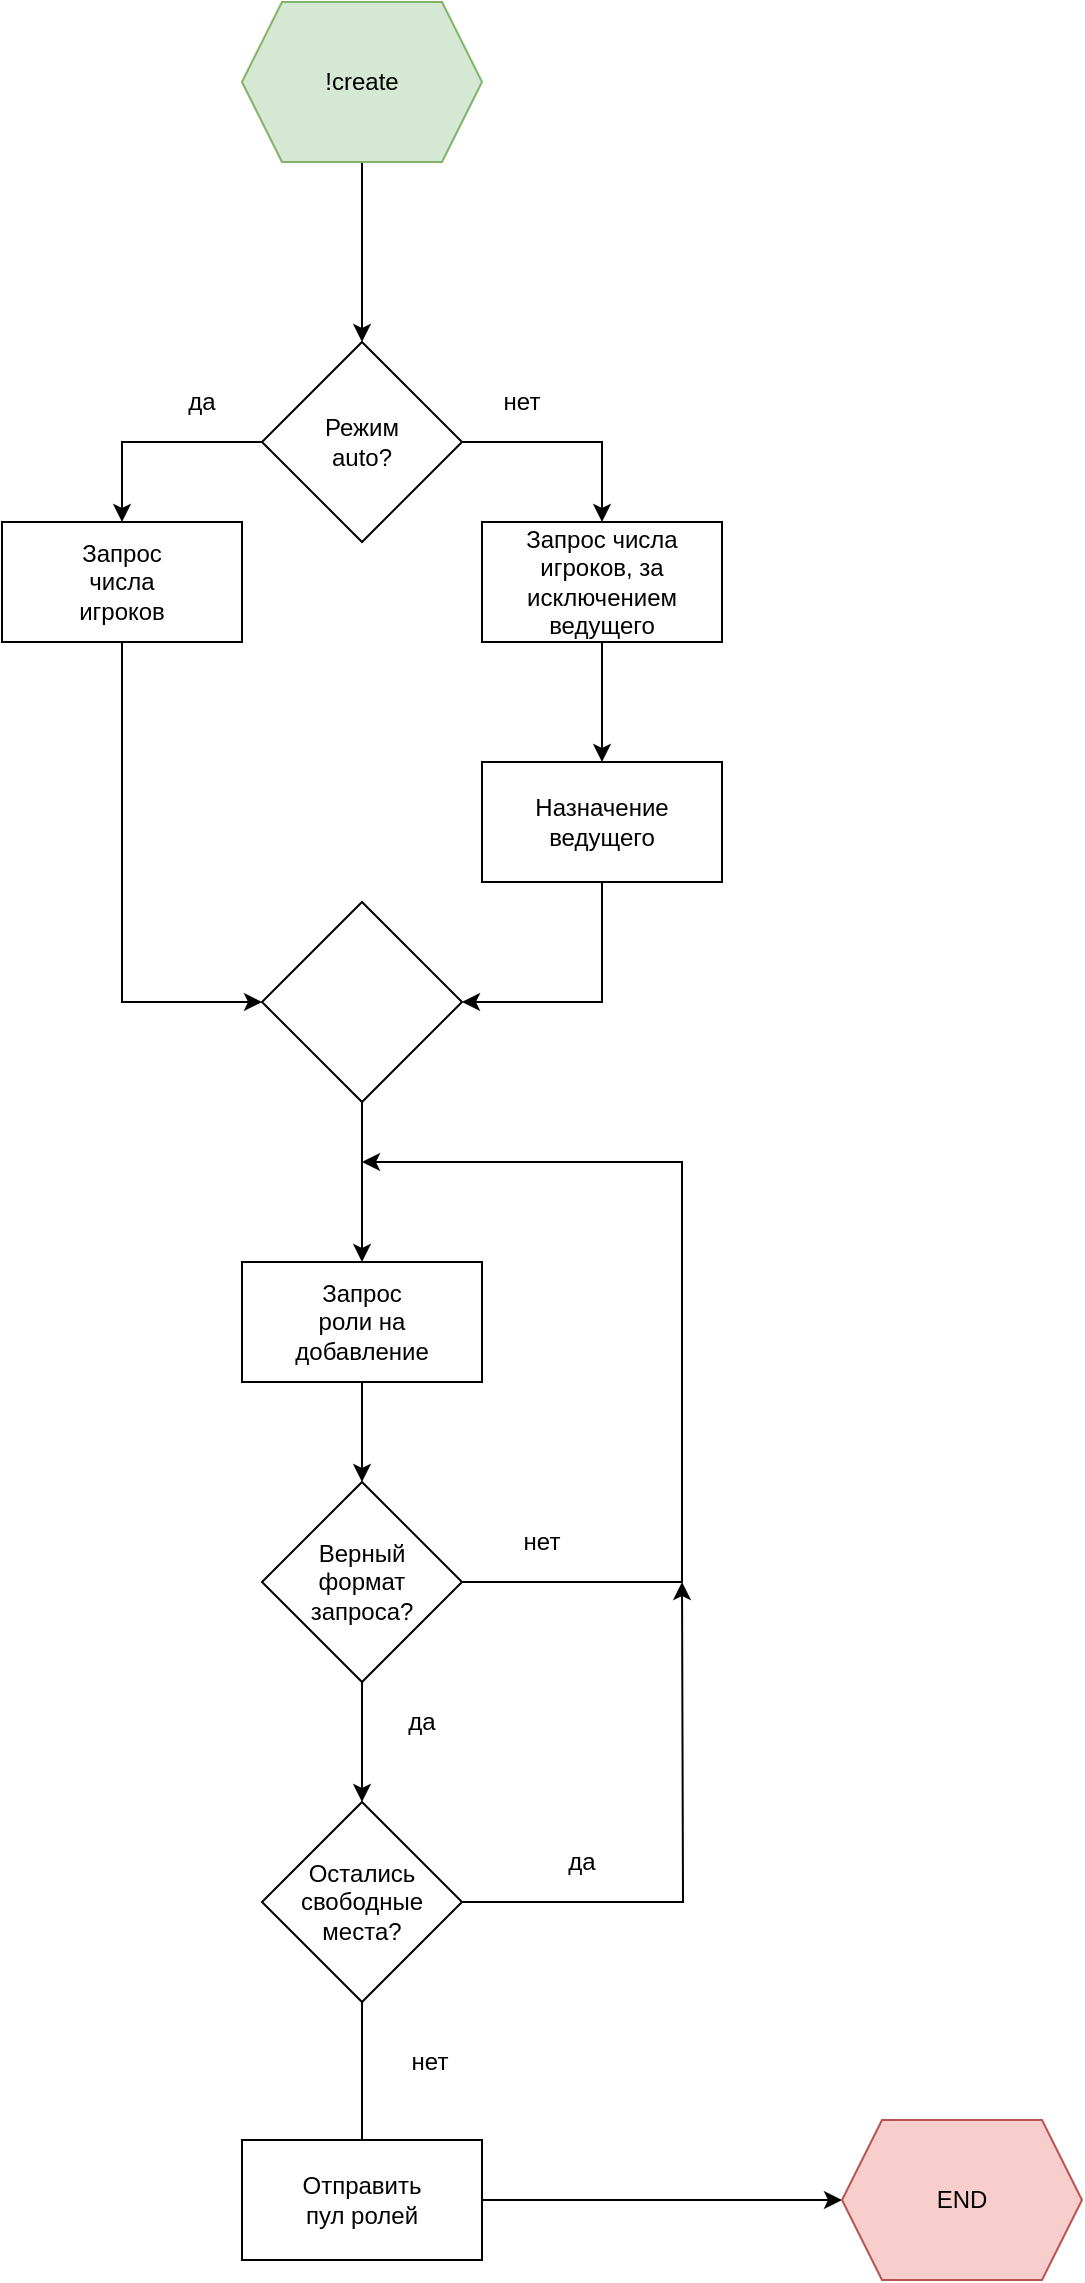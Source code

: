 <mxfile version="13.10.1" type="github">
  <diagram id="w8P9SFxpXz_zc_7xWL9J" name="Page-1">
    <mxGraphModel dx="1422" dy="794" grid="1" gridSize="10" guides="1" tooltips="1" connect="1" arrows="1" fold="1" page="1" pageScale="1" pageWidth="827" pageHeight="1169" math="0" shadow="0">
      <root>
        <mxCell id="0" />
        <mxCell id="1" parent="0" />
        <mxCell id="mJhWvuHofkYtOUL0Jg1Y-17" style="edgeStyle=orthogonalEdgeStyle;rounded=0;orthogonalLoop=1;jettySize=auto;html=1;exitX=0.5;exitY=1;exitDx=0;exitDy=0;entryX=0.5;entryY=0;entryDx=0;entryDy=0;" edge="1" parent="1" source="mJhWvuHofkYtOUL0Jg1Y-12" target="mJhWvuHofkYtOUL0Jg1Y-16">
          <mxGeometry relative="1" as="geometry" />
        </mxCell>
        <mxCell id="mJhWvuHofkYtOUL0Jg1Y-12" value="" style="shape=hexagon;perimeter=hexagonPerimeter2;whiteSpace=wrap;html=1;fixedSize=1;fillColor=#d5e8d4;strokeColor=#82b366;" vertex="1" parent="1">
          <mxGeometry x="300" y="20" width="120" height="80" as="geometry" />
        </mxCell>
        <mxCell id="mJhWvuHofkYtOUL0Jg1Y-13" value="!create" style="text;html=1;strokeColor=none;fillColor=none;align=center;verticalAlign=middle;whiteSpace=wrap;rounded=0;" vertex="1" parent="1">
          <mxGeometry x="340" y="50" width="40" height="20" as="geometry" />
        </mxCell>
        <mxCell id="mJhWvuHofkYtOUL0Jg1Y-20" style="edgeStyle=orthogonalEdgeStyle;rounded=0;orthogonalLoop=1;jettySize=auto;html=1;" edge="1" parent="1" source="mJhWvuHofkYtOUL0Jg1Y-16">
          <mxGeometry relative="1" as="geometry">
            <mxPoint x="240" y="280" as="targetPoint" />
            <Array as="points">
              <mxPoint x="240" y="240" />
            </Array>
          </mxGeometry>
        </mxCell>
        <mxCell id="mJhWvuHofkYtOUL0Jg1Y-31" style="edgeStyle=orthogonalEdgeStyle;rounded=0;orthogonalLoop=1;jettySize=auto;html=1;" edge="1" parent="1" source="mJhWvuHofkYtOUL0Jg1Y-16">
          <mxGeometry relative="1" as="geometry">
            <mxPoint x="480" y="280" as="targetPoint" />
            <Array as="points">
              <mxPoint x="480" y="240" />
            </Array>
          </mxGeometry>
        </mxCell>
        <mxCell id="mJhWvuHofkYtOUL0Jg1Y-16" value="" style="rhombus;whiteSpace=wrap;html=1;" vertex="1" parent="1">
          <mxGeometry x="310" y="190" width="100" height="100" as="geometry" />
        </mxCell>
        <mxCell id="mJhWvuHofkYtOUL0Jg1Y-29" value="Режим auto?" style="text;html=1;strokeColor=none;fillColor=none;align=center;verticalAlign=middle;whiteSpace=wrap;rounded=0;" vertex="1" parent="1">
          <mxGeometry x="340" y="230" width="40" height="20" as="geometry" />
        </mxCell>
        <mxCell id="mJhWvuHofkYtOUL0Jg1Y-30" value="да" style="text;html=1;strokeColor=none;fillColor=none;align=center;verticalAlign=middle;whiteSpace=wrap;rounded=0;" vertex="1" parent="1">
          <mxGeometry x="260" y="210" width="40" height="20" as="geometry" />
        </mxCell>
        <mxCell id="mJhWvuHofkYtOUL0Jg1Y-32" value="нет" style="text;html=1;strokeColor=none;fillColor=none;align=center;verticalAlign=middle;whiteSpace=wrap;rounded=0;" vertex="1" parent="1">
          <mxGeometry x="420" y="210" width="40" height="20" as="geometry" />
        </mxCell>
        <mxCell id="mJhWvuHofkYtOUL0Jg1Y-40" style="edgeStyle=orthogonalEdgeStyle;rounded=0;orthogonalLoop=1;jettySize=auto;html=1;entryX=0;entryY=0.5;entryDx=0;entryDy=0;" edge="1" parent="1" source="mJhWvuHofkYtOUL0Jg1Y-33" target="mJhWvuHofkYtOUL0Jg1Y-39">
          <mxGeometry relative="1" as="geometry">
            <Array as="points">
              <mxPoint x="240" y="520" />
            </Array>
          </mxGeometry>
        </mxCell>
        <mxCell id="mJhWvuHofkYtOUL0Jg1Y-33" value="" style="rounded=0;whiteSpace=wrap;html=1;" vertex="1" parent="1">
          <mxGeometry x="180" y="280" width="120" height="60" as="geometry" />
        </mxCell>
        <mxCell id="mJhWvuHofkYtOUL0Jg1Y-34" value="Запрос числа игроков" style="text;html=1;strokeColor=none;fillColor=none;align=center;verticalAlign=middle;whiteSpace=wrap;rounded=0;" vertex="1" parent="1">
          <mxGeometry x="220" y="300" width="40" height="20" as="geometry" />
        </mxCell>
        <mxCell id="mJhWvuHofkYtOUL0Jg1Y-36" style="edgeStyle=orthogonalEdgeStyle;rounded=0;orthogonalLoop=1;jettySize=auto;html=1;" edge="1" parent="1" source="mJhWvuHofkYtOUL0Jg1Y-35">
          <mxGeometry relative="1" as="geometry">
            <mxPoint x="480" y="400" as="targetPoint" />
          </mxGeometry>
        </mxCell>
        <mxCell id="mJhWvuHofkYtOUL0Jg1Y-35" value="Запрос числа игроков, за исключением ведущего" style="rounded=0;whiteSpace=wrap;html=1;" vertex="1" parent="1">
          <mxGeometry x="420" y="280" width="120" height="60" as="geometry" />
        </mxCell>
        <mxCell id="mJhWvuHofkYtOUL0Jg1Y-41" style="edgeStyle=orthogonalEdgeStyle;rounded=0;orthogonalLoop=1;jettySize=auto;html=1;exitX=0.5;exitY=1;exitDx=0;exitDy=0;entryX=1;entryY=0.5;entryDx=0;entryDy=0;" edge="1" parent="1" source="mJhWvuHofkYtOUL0Jg1Y-37" target="mJhWvuHofkYtOUL0Jg1Y-39">
          <mxGeometry relative="1" as="geometry">
            <mxPoint x="480" y="590" as="targetPoint" />
          </mxGeometry>
        </mxCell>
        <mxCell id="mJhWvuHofkYtOUL0Jg1Y-37" value="" style="rounded=0;whiteSpace=wrap;html=1;" vertex="1" parent="1">
          <mxGeometry x="420" y="400" width="120" height="60" as="geometry" />
        </mxCell>
        <mxCell id="mJhWvuHofkYtOUL0Jg1Y-38" value="Назначение ведущего" style="text;html=1;strokeColor=none;fillColor=none;align=center;verticalAlign=middle;whiteSpace=wrap;rounded=0;" vertex="1" parent="1">
          <mxGeometry x="460" y="420" width="40" height="20" as="geometry" />
        </mxCell>
        <mxCell id="mJhWvuHofkYtOUL0Jg1Y-43" style="edgeStyle=orthogonalEdgeStyle;rounded=0;orthogonalLoop=1;jettySize=auto;html=1;entryX=0.5;entryY=0;entryDx=0;entryDy=0;" edge="1" parent="1" source="mJhWvuHofkYtOUL0Jg1Y-39" target="mJhWvuHofkYtOUL0Jg1Y-42">
          <mxGeometry relative="1" as="geometry" />
        </mxCell>
        <mxCell id="mJhWvuHofkYtOUL0Jg1Y-39" value="" style="rhombus;whiteSpace=wrap;html=1;" vertex="1" parent="1">
          <mxGeometry x="310" y="470" width="100" height="100" as="geometry" />
        </mxCell>
        <mxCell id="mJhWvuHofkYtOUL0Jg1Y-47" style="edgeStyle=orthogonalEdgeStyle;rounded=0;orthogonalLoop=1;jettySize=auto;html=1;exitX=0.5;exitY=1;exitDx=0;exitDy=0;" edge="1" parent="1" source="mJhWvuHofkYtOUL0Jg1Y-42" target="mJhWvuHofkYtOUL0Jg1Y-46">
          <mxGeometry relative="1" as="geometry" />
        </mxCell>
        <mxCell id="mJhWvuHofkYtOUL0Jg1Y-42" value="" style="rounded=0;whiteSpace=wrap;html=1;" vertex="1" parent="1">
          <mxGeometry x="300" y="650" width="120" height="60" as="geometry" />
        </mxCell>
        <mxCell id="mJhWvuHofkYtOUL0Jg1Y-44" value="Запрос роли на добавление&lt;br&gt;" style="text;html=1;strokeColor=none;fillColor=none;align=center;verticalAlign=middle;whiteSpace=wrap;rounded=0;" vertex="1" parent="1">
          <mxGeometry x="340" y="670" width="40" height="20" as="geometry" />
        </mxCell>
        <mxCell id="mJhWvuHofkYtOUL0Jg1Y-49" style="edgeStyle=orthogonalEdgeStyle;rounded=0;orthogonalLoop=1;jettySize=auto;html=1;" edge="1" parent="1" source="mJhWvuHofkYtOUL0Jg1Y-46">
          <mxGeometry relative="1" as="geometry">
            <mxPoint x="360" y="600" as="targetPoint" />
            <Array as="points">
              <mxPoint x="520" y="810" />
              <mxPoint x="520" y="600" />
            </Array>
          </mxGeometry>
        </mxCell>
        <mxCell id="mJhWvuHofkYtOUL0Jg1Y-51" style="edgeStyle=orthogonalEdgeStyle;rounded=0;orthogonalLoop=1;jettySize=auto;html=1;exitX=0.5;exitY=1;exitDx=0;exitDy=0;" edge="1" parent="1" source="mJhWvuHofkYtOUL0Jg1Y-46">
          <mxGeometry relative="1" as="geometry">
            <mxPoint x="360" y="920" as="targetPoint" />
          </mxGeometry>
        </mxCell>
        <mxCell id="mJhWvuHofkYtOUL0Jg1Y-46" value="" style="rhombus;whiteSpace=wrap;html=1;" vertex="1" parent="1">
          <mxGeometry x="310" y="760" width="100" height="100" as="geometry" />
        </mxCell>
        <mxCell id="mJhWvuHofkYtOUL0Jg1Y-48" value="Верный формат запроса?" style="text;html=1;strokeColor=none;fillColor=none;align=center;verticalAlign=middle;whiteSpace=wrap;rounded=0;" vertex="1" parent="1">
          <mxGeometry x="340" y="800" width="40" height="20" as="geometry" />
        </mxCell>
        <mxCell id="mJhWvuHofkYtOUL0Jg1Y-50" value="нет" style="text;html=1;strokeColor=none;fillColor=none;align=center;verticalAlign=middle;whiteSpace=wrap;rounded=0;" vertex="1" parent="1">
          <mxGeometry x="430" y="780" width="40" height="20" as="geometry" />
        </mxCell>
        <mxCell id="mJhWvuHofkYtOUL0Jg1Y-52" value="да" style="text;html=1;strokeColor=none;fillColor=none;align=center;verticalAlign=middle;whiteSpace=wrap;rounded=0;" vertex="1" parent="1">
          <mxGeometry x="370" y="870" width="40" height="20" as="geometry" />
        </mxCell>
        <mxCell id="mJhWvuHofkYtOUL0Jg1Y-55" style="edgeStyle=orthogonalEdgeStyle;rounded=0;orthogonalLoop=1;jettySize=auto;html=1;" edge="1" parent="1" source="mJhWvuHofkYtOUL0Jg1Y-53">
          <mxGeometry relative="1" as="geometry">
            <mxPoint x="520" y="810" as="targetPoint" />
          </mxGeometry>
        </mxCell>
        <mxCell id="mJhWvuHofkYtOUL0Jg1Y-57" style="edgeStyle=orthogonalEdgeStyle;rounded=0;orthogonalLoop=1;jettySize=auto;html=1;exitX=0.5;exitY=1;exitDx=0;exitDy=0;" edge="1" parent="1" source="mJhWvuHofkYtOUL0Jg1Y-53">
          <mxGeometry relative="1" as="geometry">
            <mxPoint x="360" y="1110" as="targetPoint" />
          </mxGeometry>
        </mxCell>
        <mxCell id="mJhWvuHofkYtOUL0Jg1Y-53" value="" style="rhombus;whiteSpace=wrap;html=1;" vertex="1" parent="1">
          <mxGeometry x="310" y="920" width="100" height="100" as="geometry" />
        </mxCell>
        <mxCell id="mJhWvuHofkYtOUL0Jg1Y-54" value="Остались свободные места?" style="text;html=1;strokeColor=none;fillColor=none;align=center;verticalAlign=middle;whiteSpace=wrap;rounded=0;" vertex="1" parent="1">
          <mxGeometry x="340" y="960" width="40" height="20" as="geometry" />
        </mxCell>
        <mxCell id="mJhWvuHofkYtOUL0Jg1Y-56" value="да" style="text;html=1;strokeColor=none;fillColor=none;align=center;verticalAlign=middle;whiteSpace=wrap;rounded=0;" vertex="1" parent="1">
          <mxGeometry x="450" y="940" width="40" height="20" as="geometry" />
        </mxCell>
        <mxCell id="mJhWvuHofkYtOUL0Jg1Y-58" value="нет" style="text;html=1;strokeColor=none;fillColor=none;align=center;verticalAlign=middle;whiteSpace=wrap;rounded=0;" vertex="1" parent="1">
          <mxGeometry x="374" y="1040" width="40" height="20" as="geometry" />
        </mxCell>
        <mxCell id="mJhWvuHofkYtOUL0Jg1Y-62" style="edgeStyle=orthogonalEdgeStyle;rounded=0;orthogonalLoop=1;jettySize=auto;html=1;" edge="1" parent="1" source="mJhWvuHofkYtOUL0Jg1Y-59" target="mJhWvuHofkYtOUL0Jg1Y-63">
          <mxGeometry relative="1" as="geometry">
            <mxPoint x="590" y="1139" as="targetPoint" />
            <Array as="points" />
          </mxGeometry>
        </mxCell>
        <mxCell id="mJhWvuHofkYtOUL0Jg1Y-59" value="" style="rounded=0;whiteSpace=wrap;html=1;" vertex="1" parent="1">
          <mxGeometry x="300" y="1089" width="120" height="60" as="geometry" />
        </mxCell>
        <mxCell id="mJhWvuHofkYtOUL0Jg1Y-60" value="Отправить пул ролей" style="text;html=1;strokeColor=none;fillColor=none;align=center;verticalAlign=middle;whiteSpace=wrap;rounded=0;" vertex="1" parent="1">
          <mxGeometry x="340" y="1109" width="40" height="20" as="geometry" />
        </mxCell>
        <mxCell id="mJhWvuHofkYtOUL0Jg1Y-63" value="" style="shape=hexagon;perimeter=hexagonPerimeter2;whiteSpace=wrap;html=1;fixedSize=1;fillColor=#f8cecc;strokeColor=#b85450;" vertex="1" parent="1">
          <mxGeometry x="600" y="1079" width="120" height="80" as="geometry" />
        </mxCell>
        <mxCell id="mJhWvuHofkYtOUL0Jg1Y-64" value="END" style="text;html=1;strokeColor=none;fillColor=none;align=center;verticalAlign=middle;whiteSpace=wrap;rounded=0;" vertex="1" parent="1">
          <mxGeometry x="640" y="1109" width="40" height="20" as="geometry" />
        </mxCell>
      </root>
    </mxGraphModel>
  </diagram>
</mxfile>
